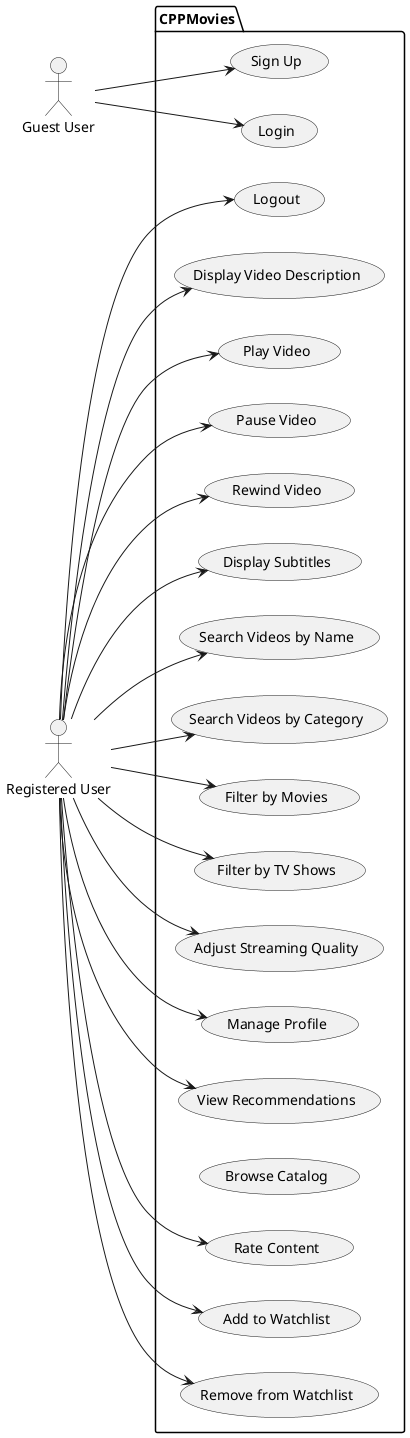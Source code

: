 @startuml
'https://plantuml.com/use-case-diagram
left to right direction
actor Guest as "Guest User"
actor User as "Registered User"

package "CPPMovies"{
    (Display Video Description)
    (Play Video)
    (Pause Video)
    (Rewind Video)
    (Display Subtitles)
    (Search Videos by Name)
    (Search Videos by Category)
    (Filter by Movies)
    (Filter by TV Shows)
    (Adjust Streaming Quality)
    (Manage Profile)
    (View Recommendations)
    (Rate Content)
    (Add to Watchlist)
    (Remove from Watchlist)
    (Browse Catalog)
    (Login)
    (Sign Up)
    (Logout)
}

User --> (Display Video Description)
User --> (Play Video)
User --> (Pause Video)
User --> (Rewind Video)
User --> (Display Subtitles)
User --> (Search Videos by Name)
User --> (Search Videos by Category)
User --> (Filter by Movies)
User --> (Filter by TV Shows)
User --> (Adjust Streaming Quality)
User --> (Manage Profile)
User --> (View Recommendations)
User --> (Rate Content)
User --> (Add to Watchlist)
User --> (Remove from Watchlist)
User --> (Logout)

Guest --> (Login)
Guest --> (Sign Up)

@enduml
